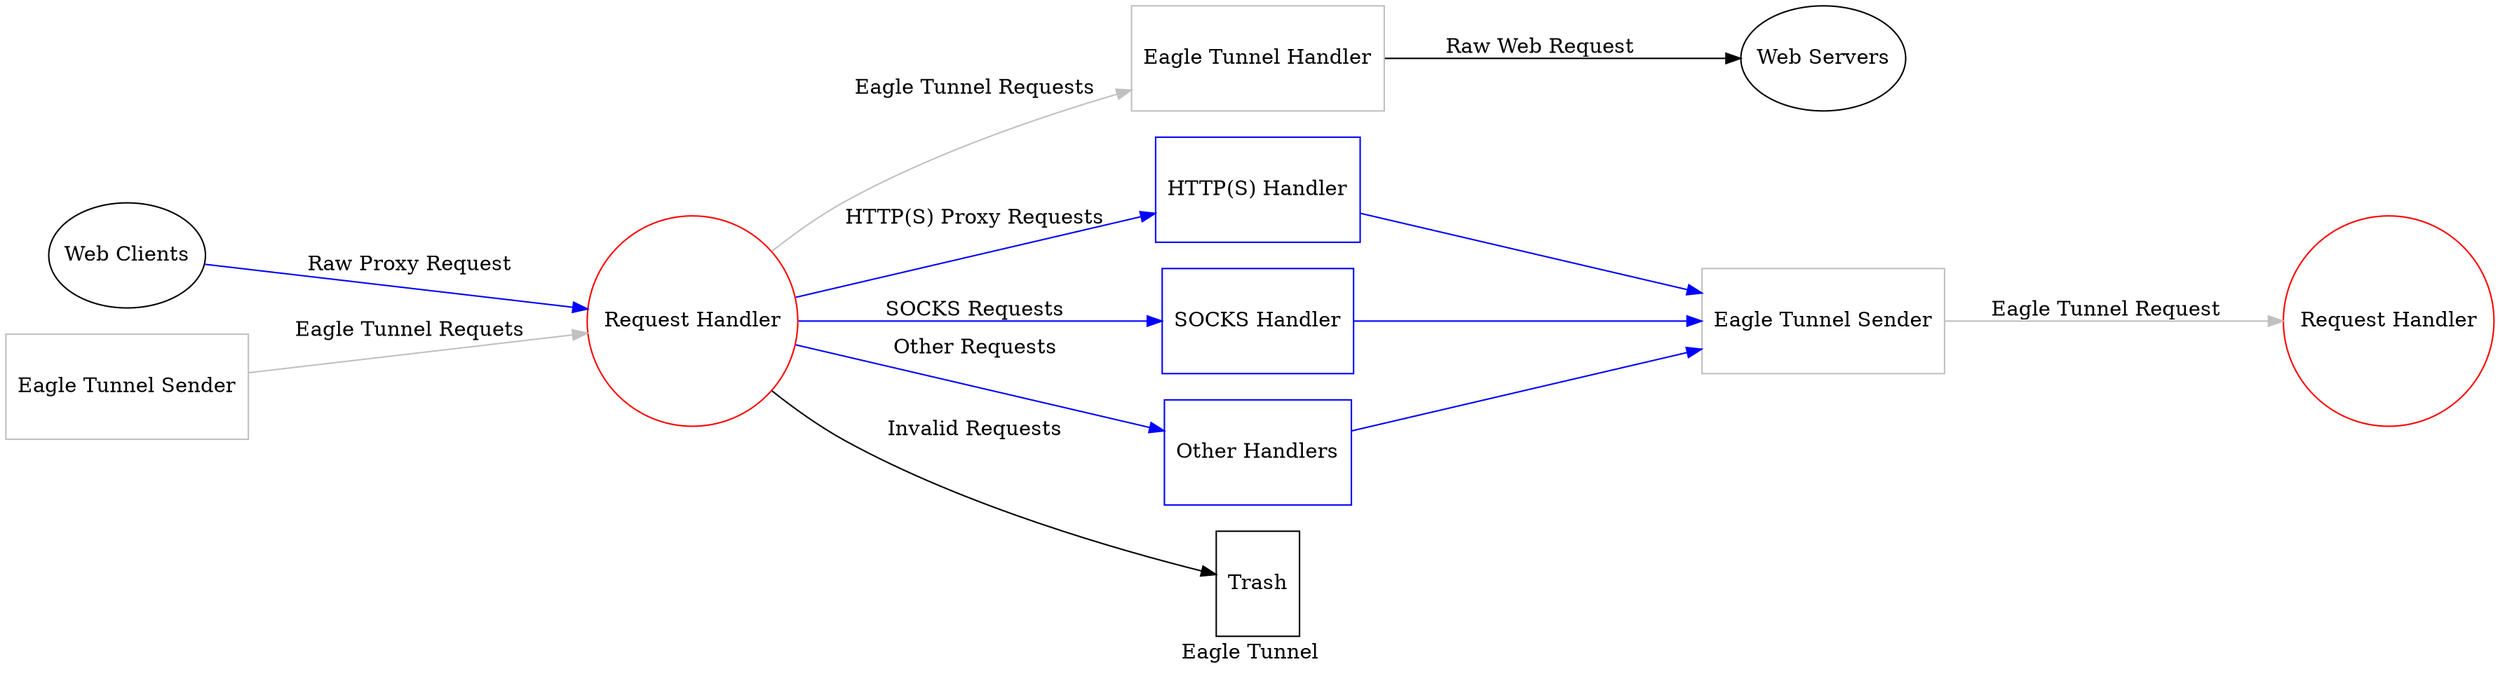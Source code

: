 digraph startgame {
    label="Eagle Tunnel"
    rankdir=LR
    ranksep=equally 

    app [label="Web Clients" shape=ellipse, height=1]
    server [label="Web Servers", shape=ellipse, height=1]
    rh [label="Request Handler" shape=circle, height=1, color=red]
    arh [label="Request Handler" shape=circle, height=1, color=red]
    eth [label="Eagle Tunnel Handler", shape=box, height=1, color=gray]
    ets [label="Eagle Tunnel Sender", shape=box, height=1, color=gray]
    aets [label="Eagle Tunnel Sender", shape=box, height=1, color=gray]
    hh [label="HTTP(S) Handler", shape=box, height=1, color=blue]
    sh [label="SOCKS Handler", shape=box, height=1, color=blue]
    oh [label="Other Handlers", shape=box, height=1, color=blue]
    t [label="Trash", shape=box, height=1]

    app -> rh [label="Raw Proxy Request", color=blue]
    aets -> rh [label="Eagle Tunnel Requets", color=gray]
    
    rh -> eth [label="Eagle Tunnel Requests", color=gray]
    rh -> hh [label="HTTP(S) Proxy Requests", color=blue]
    rh -> sh [label="SOCKS Requests", color=blue]
    rh -> oh [label="Other Requests", color=blue]
    rh -> t [label="Invalid Requests"]

    hh -> ets [color=blue]
    sh -> ets [color=blue]
    oh -> ets [color=blue]

    ets -> arh [label="Eagle Tunnel Request", color=gray]

    eth -> server [label="Raw Web Request"]
}